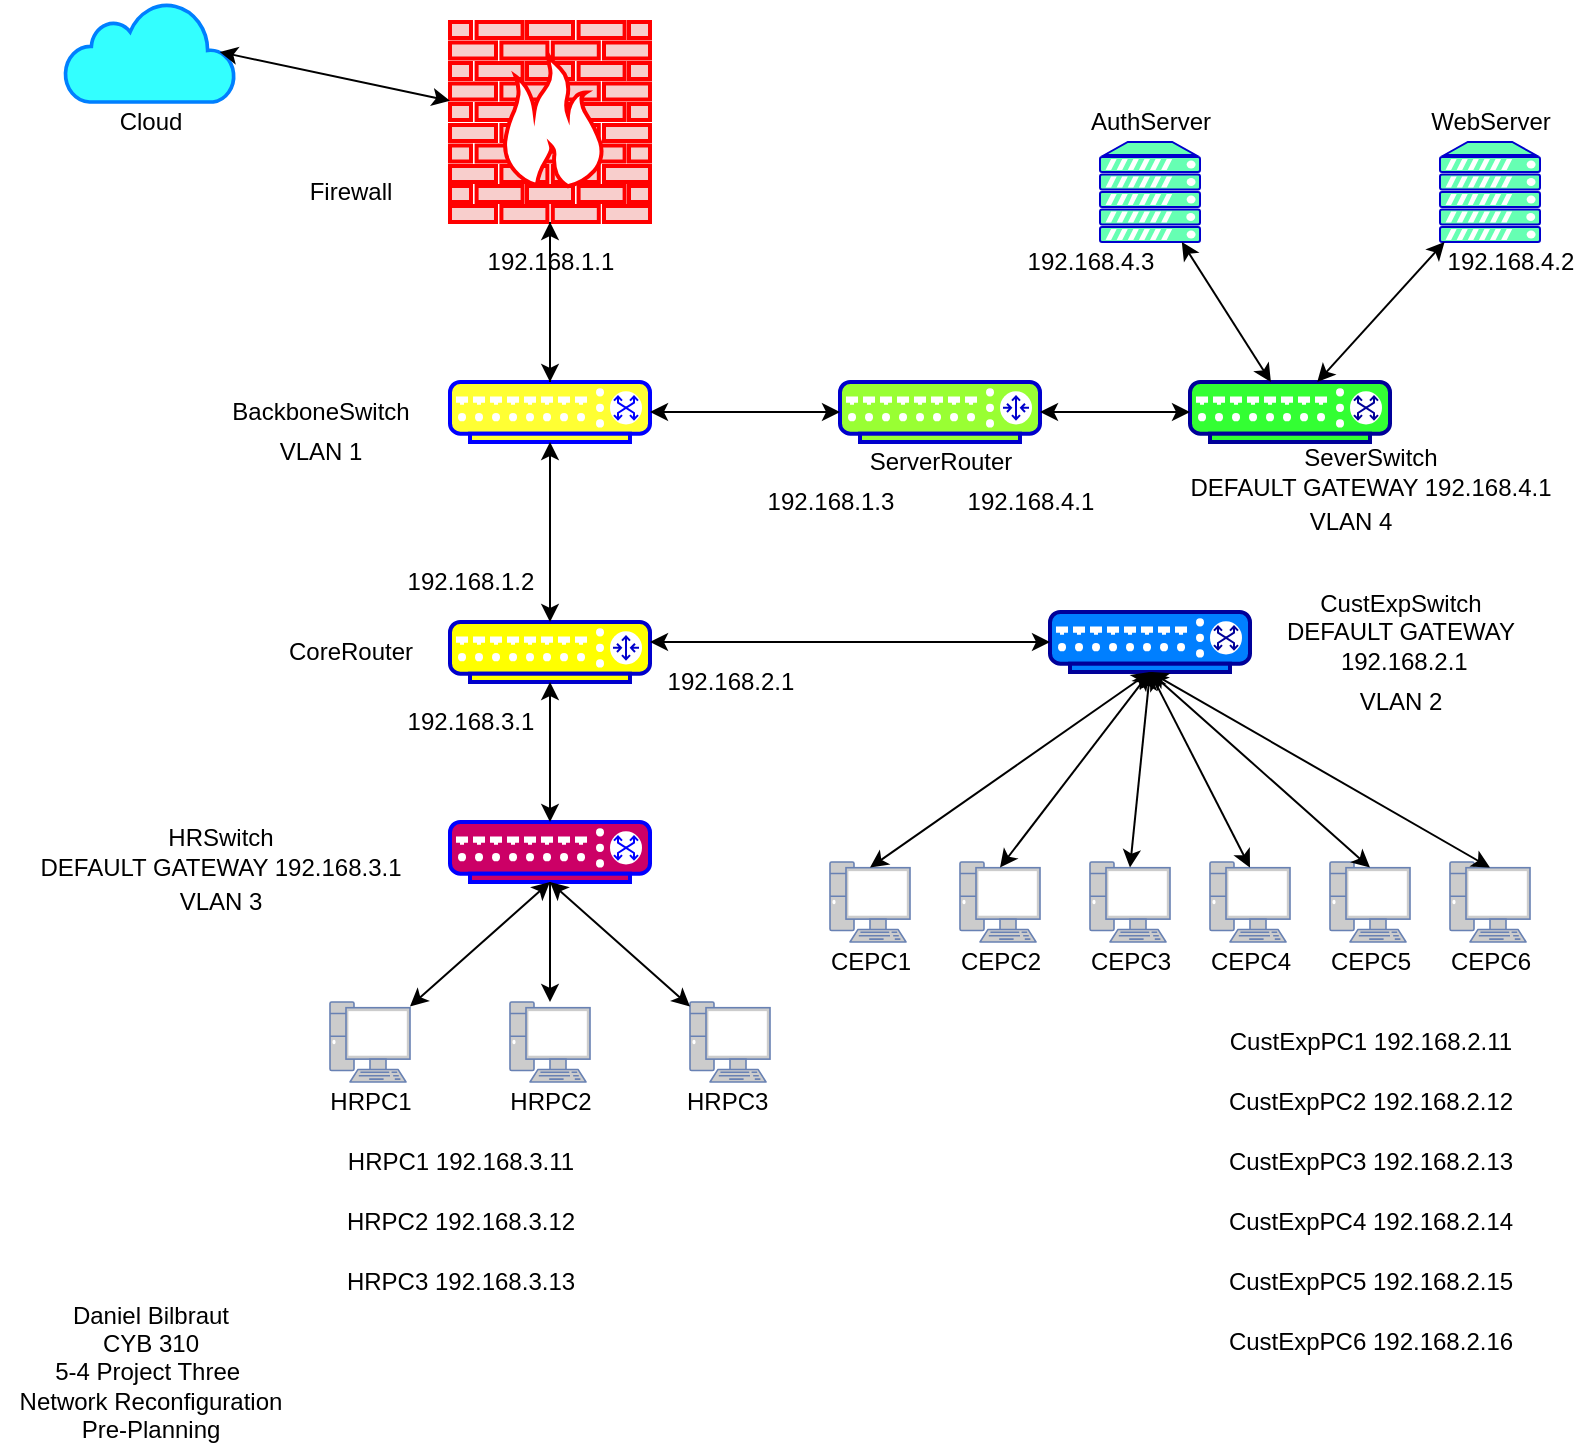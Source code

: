 <mxfile version="16.5.3" type="github"><diagram id="WeiKo1XR5qHX8wsOx_it" name="Page-1"><mxGraphModel dx="1253" dy="752" grid="1" gridSize="10" guides="1" tooltips="1" connect="1" arrows="1" fold="1" page="1" pageScale="1" pageWidth="850" pageHeight="1100" math="0" shadow="0"><root><mxCell id="0"/><mxCell id="1" parent="0"/><mxCell id="idISao-2lY-n5F_Df8VK-1" value="" style="html=1;outlineConnect=0;fillColor=#33FFFF;strokeColor=#007FFF;gradientDirection=north;strokeWidth=2;shape=mxgraph.networks.cloud;" vertex="1" parent="1"><mxGeometry x="67.5" y="10" width="85" height="50" as="geometry"/></mxCell><mxCell id="idISao-2lY-n5F_Df8VK-2" value="" style="verticalAlign=top;verticalLabelPosition=bottom;labelPosition=center;align=center;html=1;outlineConnect=0;fillColor=#f8cecc;strokeColor=#FF0000;gradientDirection=north;strokeWidth=2;shape=mxgraph.networks.firewall;" vertex="1" parent="1"><mxGeometry x="260" y="20" width="100" height="100" as="geometry"/></mxCell><mxCell id="idISao-2lY-n5F_Df8VK-3" value="" style="verticalAlign=top;verticalLabelPosition=bottom;labelPosition=center;align=center;html=1;outlineConnect=0;fillColor=#FFFF33;strokeColor=#0000FF;gradientDirection=north;strokeWidth=2;shape=mxgraph.networks.switch;" vertex="1" parent="1"><mxGeometry x="260" y="200" width="100" height="30" as="geometry"/></mxCell><mxCell id="idISao-2lY-n5F_Df8VK-4" value="" style="fontColor=#0066CC;verticalAlign=top;verticalLabelPosition=bottom;labelPosition=center;align=center;html=1;outlineConnect=0;fillColor=#FFFF00;strokeColor=#0000CC;gradientColor=none;gradientDirection=north;strokeWidth=2;shape=mxgraph.networks.router;" vertex="1" parent="1"><mxGeometry x="260" y="320" width="100" height="30" as="geometry"/></mxCell><mxCell id="idISao-2lY-n5F_Df8VK-5" value="" style="fontColor=#0066CC;verticalAlign=top;verticalLabelPosition=bottom;labelPosition=center;align=center;html=1;outlineConnect=0;fillColor=#99FF33;strokeColor=#0000CC;gradientColor=none;gradientDirection=north;strokeWidth=2;shape=mxgraph.networks.router;" vertex="1" parent="1"><mxGeometry x="455" y="200" width="100" height="30" as="geometry"/></mxCell><mxCell id="idISao-2lY-n5F_Df8VK-6" value="" style="fontColor=#0066CC;verticalAlign=top;verticalLabelPosition=bottom;labelPosition=center;align=center;html=1;outlineConnect=0;fillColor=#CC0066;strokeColor=#0000FF;gradientColor=none;gradientDirection=north;strokeWidth=2;shape=mxgraph.networks.switch;" vertex="1" parent="1"><mxGeometry x="260" y="420" width="100" height="30" as="geometry"/></mxCell><mxCell id="idISao-2lY-n5F_Df8VK-15" value="" style="fontColor=#0066CC;verticalAlign=top;verticalLabelPosition=bottom;labelPosition=center;align=center;html=1;outlineConnect=0;fillColor=#007FFF;strokeColor=#000099;gradientColor=none;gradientDirection=north;strokeWidth=2;shape=mxgraph.networks.switch;" vertex="1" parent="1"><mxGeometry x="560" y="315" width="100" height="30" as="geometry"/></mxCell><mxCell id="idISao-2lY-n5F_Df8VK-17" value="" style="fontColor=#0066CC;verticalAlign=top;verticalLabelPosition=bottom;labelPosition=center;align=center;html=1;outlineConnect=0;fillColor=#33FF33;strokeColor=#000099;gradientColor=none;gradientDirection=north;strokeWidth=2;shape=mxgraph.networks.switch;" vertex="1" parent="1"><mxGeometry x="630" y="200" width="100" height="30" as="geometry"/></mxCell><mxCell id="idISao-2lY-n5F_Df8VK-19" value="" style="fontColor=#0066CC;verticalAlign=top;verticalLabelPosition=bottom;labelPosition=center;align=center;html=1;outlineConnect=0;fillColor=#66FFB3;strokeColor=#0000CC;gradientColor=none;gradientDirection=north;strokeWidth=2;shape=mxgraph.networks.server;" vertex="1" parent="1"><mxGeometry x="755" y="80" width="50" height="50" as="geometry"/></mxCell><mxCell id="idISao-2lY-n5F_Df8VK-25" value="" style="fontColor=#0066CC;verticalAlign=top;verticalLabelPosition=bottom;labelPosition=center;align=center;html=1;outlineConnect=0;fillColor=#CCCCCC;strokeColor=#6881B3;gradientColor=none;gradientDirection=north;strokeWidth=2;shape=mxgraph.networks.pc;" vertex="1" parent="1"><mxGeometry x="200" y="510" width="40" height="40" as="geometry"/></mxCell><mxCell id="idISao-2lY-n5F_Df8VK-33" value="" style="endArrow=none;html=1;rounded=0;strokeColor=none;" edge="1" parent="1"><mxGeometry width="50" height="50" relative="1" as="geometry"><mxPoint x="520" y="330" as="sourcePoint"/><mxPoint x="570" y="280" as="targetPoint"/></mxGeometry></mxCell><mxCell id="idISao-2lY-n5F_Df8VK-35" value="" style="endArrow=none;html=1;rounded=0;exitX=0.5;exitY=0;exitDx=0;exitDy=0;exitPerimeter=0;" edge="1" parent="1" source="idISao-2lY-n5F_Df8VK-3" target="idISao-2lY-n5F_Df8VK-2"><mxGeometry width="50" height="50" relative="1" as="geometry"><mxPoint x="320" y="190" as="sourcePoint"/><mxPoint x="570" y="280" as="targetPoint"/></mxGeometry></mxCell><mxCell id="idISao-2lY-n5F_Df8VK-36" value="" style="endArrow=classic;startArrow=none;html=1;rounded=0;" edge="1" parent="1" source="idISao-2lY-n5F_Df8VK-81"><mxGeometry width="50" height="50" relative="1" as="geometry"><mxPoint x="310" y="200" as="sourcePoint"/><mxPoint x="310" y="120" as="targetPoint"/></mxGeometry></mxCell><mxCell id="idISao-2lY-n5F_Df8VK-38" value="" style="endArrow=classic;startArrow=classic;html=1;rounded=0;exitX=0.91;exitY=0.5;exitDx=0;exitDy=0;exitPerimeter=0;" edge="1" parent="1" source="idISao-2lY-n5F_Df8VK-1" target="idISao-2lY-n5F_Df8VK-2"><mxGeometry width="50" height="50" relative="1" as="geometry"><mxPoint x="520" y="330" as="sourcePoint"/><mxPoint x="570" y="280" as="targetPoint"/></mxGeometry></mxCell><mxCell id="idISao-2lY-n5F_Df8VK-40" value="" style="endArrow=classic;startArrow=classic;html=1;rounded=0;" edge="1" parent="1" source="idISao-2lY-n5F_Df8VK-4"><mxGeometry width="50" height="50" relative="1" as="geometry"><mxPoint x="310" y="310" as="sourcePoint"/><mxPoint x="310" y="230" as="targetPoint"/></mxGeometry></mxCell><mxCell id="idISao-2lY-n5F_Df8VK-41" value="" style="endArrow=classic;startArrow=classic;html=1;rounded=0;entryX=0.5;entryY=1;entryDx=0;entryDy=0;entryPerimeter=0;exitX=0.5;exitY=0;exitDx=0;exitDy=0;exitPerimeter=0;" edge="1" parent="1" source="idISao-2lY-n5F_Df8VK-6" target="idISao-2lY-n5F_Df8VK-4"><mxGeometry width="50" height="50" relative="1" as="geometry"><mxPoint x="520" y="330" as="sourcePoint"/><mxPoint x="570" y="280" as="targetPoint"/></mxGeometry></mxCell><mxCell id="idISao-2lY-n5F_Df8VK-42" value="" style="endArrow=classic;startArrow=classic;html=1;rounded=0;" edge="1" parent="1" target="idISao-2lY-n5F_Df8VK-15"><mxGeometry width="50" height="50" relative="1" as="geometry"><mxPoint x="360" y="330" as="sourcePoint"/><mxPoint x="410" y="280" as="targetPoint"/></mxGeometry></mxCell><mxCell id="idISao-2lY-n5F_Df8VK-45" value="" style="endArrow=classic;startArrow=classic;html=1;rounded=0;exitX=1;exitY=0.5;exitDx=0;exitDy=0;exitPerimeter=0;" edge="1" parent="1" source="idISao-2lY-n5F_Df8VK-5" target="idISao-2lY-n5F_Df8VK-17"><mxGeometry width="50" height="50" relative="1" as="geometry"><mxPoint x="520" y="330" as="sourcePoint"/><mxPoint x="570" y="280" as="targetPoint"/></mxGeometry></mxCell><mxCell id="idISao-2lY-n5F_Df8VK-46" value="" style="fontColor=#0066CC;verticalAlign=top;verticalLabelPosition=bottom;labelPosition=center;align=center;html=1;outlineConnect=0;fillColor=#66FFB3;strokeColor=#0000CC;gradientColor=none;gradientDirection=north;strokeWidth=2;shape=mxgraph.networks.server;" vertex="1" parent="1"><mxGeometry x="585" y="80" width="50" height="50" as="geometry"/></mxCell><mxCell id="idISao-2lY-n5F_Df8VK-47" value="" style="endArrow=classic;startArrow=classic;html=1;rounded=0;" edge="1" parent="1" source="idISao-2lY-n5F_Df8VK-17" target="idISao-2lY-n5F_Df8VK-46"><mxGeometry width="50" height="50" relative="1" as="geometry"><mxPoint x="520" y="330" as="sourcePoint"/><mxPoint x="570" y="280" as="targetPoint"/></mxGeometry></mxCell><mxCell id="idISao-2lY-n5F_Df8VK-48" value="" style="endArrow=classic;startArrow=classic;html=1;rounded=0;" edge="1" parent="1" source="idISao-2lY-n5F_Df8VK-17" target="idISao-2lY-n5F_Df8VK-19"><mxGeometry width="50" height="50" relative="1" as="geometry"><mxPoint x="520" y="330" as="sourcePoint"/><mxPoint x="570" y="280" as="targetPoint"/></mxGeometry></mxCell><mxCell id="idISao-2lY-n5F_Df8VK-49" value="" style="fontColor=#0066CC;verticalAlign=top;verticalLabelPosition=bottom;labelPosition=center;align=center;html=1;outlineConnect=0;fillColor=#CCCCCC;strokeColor=#6881B3;gradientColor=none;gradientDirection=north;strokeWidth=2;shape=mxgraph.networks.pc;" vertex="1" parent="1"><mxGeometry x="290" y="510" width="40" height="40" as="geometry"/></mxCell><mxCell id="idISao-2lY-n5F_Df8VK-50" value="" style="fontColor=#0066CC;verticalAlign=top;verticalLabelPosition=bottom;labelPosition=center;align=center;html=1;outlineConnect=0;fillColor=#CCCCCC;strokeColor=#6881B3;gradientColor=none;gradientDirection=north;strokeWidth=2;shape=mxgraph.networks.pc;" vertex="1" parent="1"><mxGeometry x="380" y="510" width="40" height="40" as="geometry"/></mxCell><mxCell id="idISao-2lY-n5F_Df8VK-51" value="" style="endArrow=classic;startArrow=classic;html=1;rounded=0;entryX=0.5;entryY=1;entryDx=0;entryDy=0;entryPerimeter=0;" edge="1" parent="1" source="idISao-2lY-n5F_Df8VK-25" target="idISao-2lY-n5F_Df8VK-6"><mxGeometry width="50" height="50" relative="1" as="geometry"><mxPoint x="520" y="400" as="sourcePoint"/><mxPoint x="570" y="350" as="targetPoint"/></mxGeometry></mxCell><mxCell id="idISao-2lY-n5F_Df8VK-53" value="" style="endArrow=classic;startArrow=classic;html=1;rounded=0;" edge="1" parent="1" source="idISao-2lY-n5F_Df8VK-50"><mxGeometry width="50" height="50" relative="1" as="geometry"><mxPoint x="520" y="400" as="sourcePoint"/><mxPoint x="310" y="450" as="targetPoint"/></mxGeometry></mxCell><mxCell id="idISao-2lY-n5F_Df8VK-55" value="Cloud" style="text;html=1;align=center;verticalAlign=middle;resizable=0;points=[];autosize=1;strokeColor=none;fillColor=none;" vertex="1" parent="1"><mxGeometry x="85" y="60" width="50" height="20" as="geometry"/></mxCell><mxCell id="idISao-2lY-n5F_Df8VK-56" value="Firewall&lt;br&gt;" style="text;html=1;align=center;verticalAlign=middle;resizable=0;points=[];autosize=1;strokeColor=none;fillColor=none;" vertex="1" parent="1"><mxGeometry x="180" y="95" width="60" height="20" as="geometry"/></mxCell><mxCell id="idISao-2lY-n5F_Df8VK-57" value="BackboneSwitch" style="text;html=1;align=center;verticalAlign=middle;resizable=0;points=[];autosize=1;strokeColor=none;fillColor=none;" vertex="1" parent="1"><mxGeometry x="145" y="205" width="100" height="20" as="geometry"/></mxCell><mxCell id="idISao-2lY-n5F_Df8VK-58" value="CoreRouter" style="text;html=1;align=center;verticalAlign=middle;resizable=0;points=[];autosize=1;strokeColor=none;fillColor=none;" vertex="1" parent="1"><mxGeometry x="170" y="325" width="80" height="20" as="geometry"/></mxCell><mxCell id="idISao-2lY-n5F_Df8VK-59" value="HRSwitch&lt;br&gt;DEFAULT GATEWAY 192.168.3.1&lt;br&gt;" style="text;html=1;align=center;verticalAlign=middle;resizable=0;points=[];autosize=1;strokeColor=none;fillColor=none;" vertex="1" parent="1"><mxGeometry x="45" y="420" width="200" height="30" as="geometry"/></mxCell><mxCell id="idISao-2lY-n5F_Df8VK-60" value="" style="endArrow=none;startArrow=classic;html=1;rounded=0;entryX=0.5;entryY=1;entryDx=0;entryDy=0;entryPerimeter=0;" edge="1" parent="1" source="idISao-2lY-n5F_Df8VK-49" target="idISao-2lY-n5F_Df8VK-6"><mxGeometry width="50" height="50" relative="1" as="geometry"><mxPoint x="310" y="510" as="sourcePoint"/><mxPoint x="310" y="450" as="targetPoint"/></mxGeometry></mxCell><mxCell id="idISao-2lY-n5F_Df8VK-61" value="CustExpSwitch &lt;br&gt;DEFAULT GATEWAY&lt;br&gt;&amp;nbsp;192.168.2.1" style="text;html=1;align=center;verticalAlign=middle;resizable=0;points=[];autosize=1;strokeColor=none;fillColor=none;" vertex="1" parent="1"><mxGeometry x="670" y="300" width="130" height="50" as="geometry"/></mxCell><mxCell id="idISao-2lY-n5F_Df8VK-62" value="" style="fontColor=#0066CC;verticalAlign=top;verticalLabelPosition=bottom;labelPosition=center;align=center;html=1;outlineConnect=0;fillColor=#CCCCCC;strokeColor=#6881B3;gradientColor=none;gradientDirection=north;strokeWidth=2;shape=mxgraph.networks.pc;" vertex="1" parent="1"><mxGeometry x="450" y="440" width="40" height="40" as="geometry"/></mxCell><mxCell id="idISao-2lY-n5F_Df8VK-63" value="" style="fontColor=#0066CC;verticalAlign=top;verticalLabelPosition=bottom;labelPosition=center;align=center;html=1;outlineConnect=0;fillColor=#CCCCCC;strokeColor=#6881B3;gradientColor=none;gradientDirection=north;strokeWidth=2;shape=mxgraph.networks.pc;" vertex="1" parent="1"><mxGeometry x="515" y="440" width="40" height="40" as="geometry"/></mxCell><mxCell id="idISao-2lY-n5F_Df8VK-64" value="" style="fontColor=#0066CC;verticalAlign=top;verticalLabelPosition=bottom;labelPosition=center;align=center;html=1;outlineConnect=0;fillColor=#CCCCCC;strokeColor=#6881B3;gradientColor=none;gradientDirection=north;strokeWidth=2;shape=mxgraph.networks.pc;" vertex="1" parent="1"><mxGeometry x="580" y="440" width="40" height="40" as="geometry"/></mxCell><mxCell id="idISao-2lY-n5F_Df8VK-65" value="" style="fontColor=#0066CC;verticalAlign=top;verticalLabelPosition=bottom;labelPosition=center;align=center;html=1;outlineConnect=0;fillColor=#CCCCCC;strokeColor=#6881B3;gradientColor=none;gradientDirection=north;strokeWidth=2;shape=mxgraph.networks.pc;" vertex="1" parent="1"><mxGeometry x="640" y="440" width="40" height="40" as="geometry"/></mxCell><mxCell id="idISao-2lY-n5F_Df8VK-66" value="" style="fontColor=#0066CC;verticalAlign=top;verticalLabelPosition=bottom;labelPosition=center;align=center;html=1;outlineConnect=0;fillColor=#CCCCCC;strokeColor=#6881B3;gradientColor=none;gradientDirection=north;strokeWidth=2;shape=mxgraph.networks.pc;" vertex="1" parent="1"><mxGeometry x="700" y="440" width="40" height="40" as="geometry"/></mxCell><mxCell id="idISao-2lY-n5F_Df8VK-67" value="" style="fontColor=#0066CC;verticalAlign=top;verticalLabelPosition=bottom;labelPosition=center;align=center;html=1;outlineConnect=0;fillColor=#CCCCCC;strokeColor=#6881B3;gradientColor=none;gradientDirection=north;strokeWidth=2;shape=mxgraph.networks.pc;" vertex="1" parent="1"><mxGeometry x="760" y="440" width="40" height="40" as="geometry"/></mxCell><mxCell id="idISao-2lY-n5F_Df8VK-68" value="" style="endArrow=classic;startArrow=classic;html=1;rounded=0;exitX=0.5;exitY=0.07;exitDx=0;exitDy=0;exitPerimeter=0;entryX=0.5;entryY=1;entryDx=0;entryDy=0;entryPerimeter=0;" edge="1" parent="1" source="idISao-2lY-n5F_Df8VK-62" target="idISao-2lY-n5F_Df8VK-15"><mxGeometry width="50" height="50" relative="1" as="geometry"><mxPoint x="510" y="370" as="sourcePoint"/><mxPoint x="560" y="320" as="targetPoint"/></mxGeometry></mxCell><mxCell id="idISao-2lY-n5F_Df8VK-69" value="" style="endArrow=classic;startArrow=classic;html=1;rounded=0;exitX=0.5;exitY=0.07;exitDx=0;exitDy=0;exitPerimeter=0;entryX=0.5;entryY=1;entryDx=0;entryDy=0;entryPerimeter=0;" edge="1" parent="1" source="idISao-2lY-n5F_Df8VK-63" target="idISao-2lY-n5F_Df8VK-15"><mxGeometry width="50" height="50" relative="1" as="geometry"><mxPoint x="510" y="370" as="sourcePoint"/><mxPoint x="560" y="320" as="targetPoint"/></mxGeometry></mxCell><mxCell id="idISao-2lY-n5F_Df8VK-70" value="" style="endArrow=classic;startArrow=classic;html=1;rounded=0;exitX=0.5;exitY=0.07;exitDx=0;exitDy=0;exitPerimeter=0;entryX=0.5;entryY=1;entryDx=0;entryDy=0;entryPerimeter=0;" edge="1" parent="1" source="idISao-2lY-n5F_Df8VK-64" target="idISao-2lY-n5F_Df8VK-15"><mxGeometry width="50" height="50" relative="1" as="geometry"><mxPoint x="510" y="370" as="sourcePoint"/><mxPoint x="560" y="320" as="targetPoint"/></mxGeometry></mxCell><mxCell id="idISao-2lY-n5F_Df8VK-71" value="" style="endArrow=classic;startArrow=classic;html=1;rounded=0;exitX=0.5;exitY=0.07;exitDx=0;exitDy=0;exitPerimeter=0;entryX=0.5;entryY=1;entryDx=0;entryDy=0;entryPerimeter=0;" edge="1" parent="1" source="idISao-2lY-n5F_Df8VK-65" target="idISao-2lY-n5F_Df8VK-15"><mxGeometry width="50" height="50" relative="1" as="geometry"><mxPoint x="510" y="370" as="sourcePoint"/><mxPoint x="560" y="320" as="targetPoint"/></mxGeometry></mxCell><mxCell id="idISao-2lY-n5F_Df8VK-72" value="" style="endArrow=classic;startArrow=classic;html=1;rounded=0;exitX=0.5;exitY=0.07;exitDx=0;exitDy=0;exitPerimeter=0;entryX=0.5;entryY=1;entryDx=0;entryDy=0;entryPerimeter=0;" edge="1" parent="1" source="idISao-2lY-n5F_Df8VK-66" target="idISao-2lY-n5F_Df8VK-15"><mxGeometry width="50" height="50" relative="1" as="geometry"><mxPoint x="510" y="370" as="sourcePoint"/><mxPoint x="560" y="320" as="targetPoint"/></mxGeometry></mxCell><mxCell id="idISao-2lY-n5F_Df8VK-73" value="" style="endArrow=classic;startArrow=classic;html=1;rounded=0;exitX=0.5;exitY=0.07;exitDx=0;exitDy=0;exitPerimeter=0;entryX=0.5;entryY=1;entryDx=0;entryDy=0;entryPerimeter=0;" edge="1" parent="1" source="idISao-2lY-n5F_Df8VK-67" target="idISao-2lY-n5F_Df8VK-15"><mxGeometry width="50" height="50" relative="1" as="geometry"><mxPoint x="510" y="370" as="sourcePoint"/><mxPoint x="560" y="320" as="targetPoint"/></mxGeometry></mxCell><mxCell id="idISao-2lY-n5F_Df8VK-75" value="" style="endArrow=classic;startArrow=classic;html=1;rounded=0;exitX=1;exitY=0.5;exitDx=0;exitDy=0;exitPerimeter=0;entryX=0;entryY=0.5;entryDx=0;entryDy=0;entryPerimeter=0;" edge="1" parent="1" source="idISao-2lY-n5F_Df8VK-3" target="idISao-2lY-n5F_Df8VK-5"><mxGeometry width="50" height="50" relative="1" as="geometry"><mxPoint x="510" y="310" as="sourcePoint"/><mxPoint x="560" y="260" as="targetPoint"/></mxGeometry></mxCell><mxCell id="idISao-2lY-n5F_Df8VK-76" value="ServerRouter" style="text;html=1;align=center;verticalAlign=middle;resizable=0;points=[];autosize=1;strokeColor=none;fillColor=none;" vertex="1" parent="1"><mxGeometry x="460" y="230" width="90" height="20" as="geometry"/></mxCell><mxCell id="idISao-2lY-n5F_Df8VK-77" value="SeverSwitch&lt;br&gt;DEFAULT GATEWAY 192.168.4.1&lt;br&gt;" style="text;html=1;align=center;verticalAlign=middle;resizable=0;points=[];autosize=1;strokeColor=none;fillColor=none;" vertex="1" parent="1"><mxGeometry x="620" y="230" width="200" height="30" as="geometry"/></mxCell><mxCell id="idISao-2lY-n5F_Df8VK-78" value="AuthServer" style="text;html=1;align=center;verticalAlign=middle;resizable=0;points=[];autosize=1;strokeColor=none;fillColor=none;" vertex="1" parent="1"><mxGeometry x="570" y="60" width="80" height="20" as="geometry"/></mxCell><mxCell id="idISao-2lY-n5F_Df8VK-79" value="WebServer" style="text;html=1;align=center;verticalAlign=middle;resizable=0;points=[];autosize=1;strokeColor=none;fillColor=none;" vertex="1" parent="1"><mxGeometry x="740" y="60" width="80" height="20" as="geometry"/></mxCell><mxCell id="idISao-2lY-n5F_Df8VK-81" value="192.168.1.1&lt;br&gt;" style="text;html=1;align=center;verticalAlign=middle;resizable=0;points=[];autosize=1;strokeColor=none;fillColor=none;" vertex="1" parent="1"><mxGeometry x="270" y="130" width="80" height="20" as="geometry"/></mxCell><mxCell id="idISao-2lY-n5F_Df8VK-82" value="" style="endArrow=none;startArrow=classic;html=1;rounded=0;" edge="1" parent="1" target="idISao-2lY-n5F_Df8VK-81"><mxGeometry width="50" height="50" relative="1" as="geometry"><mxPoint x="310" y="200" as="sourcePoint"/><mxPoint x="310" y="120" as="targetPoint"/></mxGeometry></mxCell><mxCell id="idISao-2lY-n5F_Df8VK-83" value="192.168.4.1&lt;br&gt;" style="text;html=1;align=center;verticalAlign=middle;resizable=0;points=[];autosize=1;strokeColor=none;fillColor=none;" vertex="1" parent="1"><mxGeometry x="510" y="250" width="80" height="20" as="geometry"/></mxCell><mxCell id="idISao-2lY-n5F_Df8VK-84" value="192.168.1.3&lt;br&gt;" style="text;html=1;align=center;verticalAlign=middle;resizable=0;points=[];autosize=1;strokeColor=none;fillColor=none;" vertex="1" parent="1"><mxGeometry x="410" y="250" width="80" height="20" as="geometry"/></mxCell><mxCell id="idISao-2lY-n5F_Df8VK-85" value="192.168.3.1&lt;br&gt;" style="text;html=1;align=center;verticalAlign=middle;resizable=0;points=[];autosize=1;strokeColor=none;fillColor=none;" vertex="1" parent="1"><mxGeometry x="230" y="360" width="80" height="20" as="geometry"/></mxCell><mxCell id="idISao-2lY-n5F_Df8VK-86" value="192.168.2.1&lt;br&gt;" style="text;html=1;align=center;verticalAlign=middle;resizable=0;points=[];autosize=1;strokeColor=none;fillColor=none;" vertex="1" parent="1"><mxGeometry x="360" y="340" width="80" height="20" as="geometry"/></mxCell><mxCell id="idISao-2lY-n5F_Df8VK-87" value="192.168.1.2&lt;br&gt;" style="text;html=1;align=center;verticalAlign=middle;resizable=0;points=[];autosize=1;strokeColor=none;fillColor=none;" vertex="1" parent="1"><mxGeometry x="230" y="290" width="80" height="20" as="geometry"/></mxCell><mxCell id="idISao-2lY-n5F_Df8VK-88" value="192.168.4.3&lt;br&gt;" style="text;html=1;align=center;verticalAlign=middle;resizable=0;points=[];autosize=1;strokeColor=none;fillColor=none;" vertex="1" parent="1"><mxGeometry x="540" y="130" width="80" height="20" as="geometry"/></mxCell><mxCell id="idISao-2lY-n5F_Df8VK-89" value="192.168.4.2&lt;br&gt;" style="text;html=1;align=center;verticalAlign=middle;resizable=0;points=[];autosize=1;strokeColor=none;fillColor=none;" vertex="1" parent="1"><mxGeometry x="750" y="130" width="80" height="20" as="geometry"/></mxCell><mxCell id="idISao-2lY-n5F_Df8VK-90" value="CEPC1" style="text;html=1;align=center;verticalAlign=middle;resizable=0;points=[];autosize=1;strokeColor=none;fillColor=none;" vertex="1" parent="1"><mxGeometry x="440" y="480" width="60" height="20" as="geometry"/></mxCell><mxCell id="idISao-2lY-n5F_Df8VK-91" value="CEPC2" style="text;html=1;align=center;verticalAlign=middle;resizable=0;points=[];autosize=1;strokeColor=none;fillColor=none;" vertex="1" parent="1"><mxGeometry x="505" y="480" width="60" height="20" as="geometry"/></mxCell><mxCell id="idISao-2lY-n5F_Df8VK-92" value="CEPC3" style="text;html=1;align=center;verticalAlign=middle;resizable=0;points=[];autosize=1;strokeColor=none;fillColor=none;" vertex="1" parent="1"><mxGeometry x="570" y="480" width="60" height="20" as="geometry"/></mxCell><mxCell id="idISao-2lY-n5F_Df8VK-93" value="CEPC4" style="text;html=1;align=center;verticalAlign=middle;resizable=0;points=[];autosize=1;strokeColor=none;fillColor=none;" vertex="1" parent="1"><mxGeometry x="630" y="480" width="60" height="20" as="geometry"/></mxCell><mxCell id="idISao-2lY-n5F_Df8VK-94" value="CEPC5" style="text;html=1;align=center;verticalAlign=middle;resizable=0;points=[];autosize=1;strokeColor=none;fillColor=none;" vertex="1" parent="1"><mxGeometry x="690" y="480" width="60" height="20" as="geometry"/></mxCell><mxCell id="idISao-2lY-n5F_Df8VK-95" value="CEPC6" style="text;html=1;align=center;verticalAlign=middle;resizable=0;points=[];autosize=1;strokeColor=none;fillColor=none;" vertex="1" parent="1"><mxGeometry x="750" y="480" width="60" height="20" as="geometry"/></mxCell><mxCell id="idISao-2lY-n5F_Df8VK-96" value="HRPC1" style="text;html=1;align=center;verticalAlign=middle;resizable=0;points=[];autosize=1;strokeColor=none;fillColor=none;" vertex="1" parent="1"><mxGeometry x="190" y="550" width="60" height="20" as="geometry"/></mxCell><mxCell id="idISao-2lY-n5F_Df8VK-97" value="HRPC2" style="text;html=1;align=center;verticalAlign=middle;resizable=0;points=[];autosize=1;strokeColor=none;fillColor=none;" vertex="1" parent="1"><mxGeometry x="280" y="550" width="60" height="20" as="geometry"/></mxCell><mxCell id="idISao-2lY-n5F_Df8VK-98" value="HRPC3&amp;nbsp;" style="text;html=1;align=center;verticalAlign=middle;resizable=0;points=[];autosize=1;strokeColor=none;fillColor=none;" vertex="1" parent="1"><mxGeometry x="370" y="550" width="60" height="20" as="geometry"/></mxCell><mxCell id="idISao-2lY-n5F_Df8VK-99" value="HRPC3 192.168.3.13" style="text;html=1;align=center;verticalAlign=middle;resizable=0;points=[];autosize=1;strokeColor=none;fillColor=none;" vertex="1" parent="1"><mxGeometry x="200" y="640" width="130" height="20" as="geometry"/></mxCell><mxCell id="idISao-2lY-n5F_Df8VK-100" value="HRPC2 192.168.3.12" style="text;html=1;align=center;verticalAlign=middle;resizable=0;points=[];autosize=1;strokeColor=none;fillColor=none;" vertex="1" parent="1"><mxGeometry x="200" y="610" width="130" height="20" as="geometry"/></mxCell><mxCell id="idISao-2lY-n5F_Df8VK-101" value="HRPC1&amp;nbsp;192.168.3.11" style="text;html=1;align=center;verticalAlign=middle;resizable=0;points=[];autosize=1;strokeColor=none;fillColor=none;" vertex="1" parent="1"><mxGeometry x="200" y="580" width="130" height="20" as="geometry"/></mxCell><mxCell id="idISao-2lY-n5F_Df8VK-102" value="CustExpPC1 192.168.2.11" style="text;html=1;align=center;verticalAlign=middle;resizable=0;points=[];autosize=1;strokeColor=none;fillColor=none;" vertex="1" parent="1"><mxGeometry x="640" y="520" width="160" height="20" as="geometry"/></mxCell><mxCell id="idISao-2lY-n5F_Df8VK-103" value="CustExpPC2 192.168.2.12&lt;br&gt;" style="text;html=1;align=center;verticalAlign=middle;resizable=0;points=[];autosize=1;strokeColor=none;fillColor=none;" vertex="1" parent="1"><mxGeometry x="640" y="550" width="160" height="20" as="geometry"/></mxCell><mxCell id="idISao-2lY-n5F_Df8VK-104" value="CustExpPC3 192.168.2.13&lt;br&gt;" style="text;html=1;align=center;verticalAlign=middle;resizable=0;points=[];autosize=1;strokeColor=none;fillColor=none;" vertex="1" parent="1"><mxGeometry x="640" y="580" width="160" height="20" as="geometry"/></mxCell><mxCell id="idISao-2lY-n5F_Df8VK-105" value="CustExpPC5 192.168.2.15&lt;br&gt;" style="text;html=1;align=center;verticalAlign=middle;resizable=0;points=[];autosize=1;strokeColor=none;fillColor=none;" vertex="1" parent="1"><mxGeometry x="640" y="640" width="160" height="20" as="geometry"/></mxCell><mxCell id="idISao-2lY-n5F_Df8VK-106" value="CustExpPC6 192.168.2.16&lt;br&gt;" style="text;html=1;align=center;verticalAlign=middle;resizable=0;points=[];autosize=1;strokeColor=none;fillColor=none;" vertex="1" parent="1"><mxGeometry x="640" y="670" width="160" height="20" as="geometry"/></mxCell><mxCell id="idISao-2lY-n5F_Df8VK-107" value="CustExpPC4 192.168.2.14&lt;br&gt;" style="text;html=1;align=center;verticalAlign=middle;resizable=0;points=[];autosize=1;strokeColor=none;fillColor=none;" vertex="1" parent="1"><mxGeometry x="640" y="610" width="160" height="20" as="geometry"/></mxCell><mxCell id="idISao-2lY-n5F_Df8VK-108" value="VLAN 2&lt;br&gt;" style="text;html=1;align=center;verticalAlign=middle;resizable=0;points=[];autosize=1;strokeColor=none;fillColor=none;" vertex="1" parent="1"><mxGeometry x="705" y="350" width="60" height="20" as="geometry"/></mxCell><mxCell id="idISao-2lY-n5F_Df8VK-109" value="VLAN 3&lt;br&gt;" style="text;html=1;align=center;verticalAlign=middle;resizable=0;points=[];autosize=1;strokeColor=none;fillColor=none;" vertex="1" parent="1"><mxGeometry x="115" y="450" width="60" height="20" as="geometry"/></mxCell><mxCell id="idISao-2lY-n5F_Df8VK-110" value="VLAN 4&lt;br&gt;" style="text;html=1;align=center;verticalAlign=middle;resizable=0;points=[];autosize=1;strokeColor=none;fillColor=none;" vertex="1" parent="1"><mxGeometry x="680" y="260" width="60" height="20" as="geometry"/></mxCell><mxCell id="idISao-2lY-n5F_Df8VK-111" value="VLAN 1&lt;br&gt;" style="text;html=1;align=center;verticalAlign=middle;resizable=0;points=[];autosize=1;strokeColor=none;fillColor=none;" vertex="1" parent="1"><mxGeometry x="165" y="225" width="60" height="20" as="geometry"/></mxCell><mxCell id="idISao-2lY-n5F_Df8VK-116" value="Daniel Bilbraut&lt;br&gt;CYB 310&lt;br&gt;5-4 Project Three&amp;nbsp;&lt;br&gt;Network Reconfiguration&lt;br&gt;Pre-Planning&lt;br&gt;" style="text;html=1;align=center;verticalAlign=middle;resizable=0;points=[];autosize=1;strokeColor=none;fillColor=none;" vertex="1" parent="1"><mxGeometry x="35" y="660" width="150" height="70" as="geometry"/></mxCell></root></mxGraphModel></diagram></mxfile>